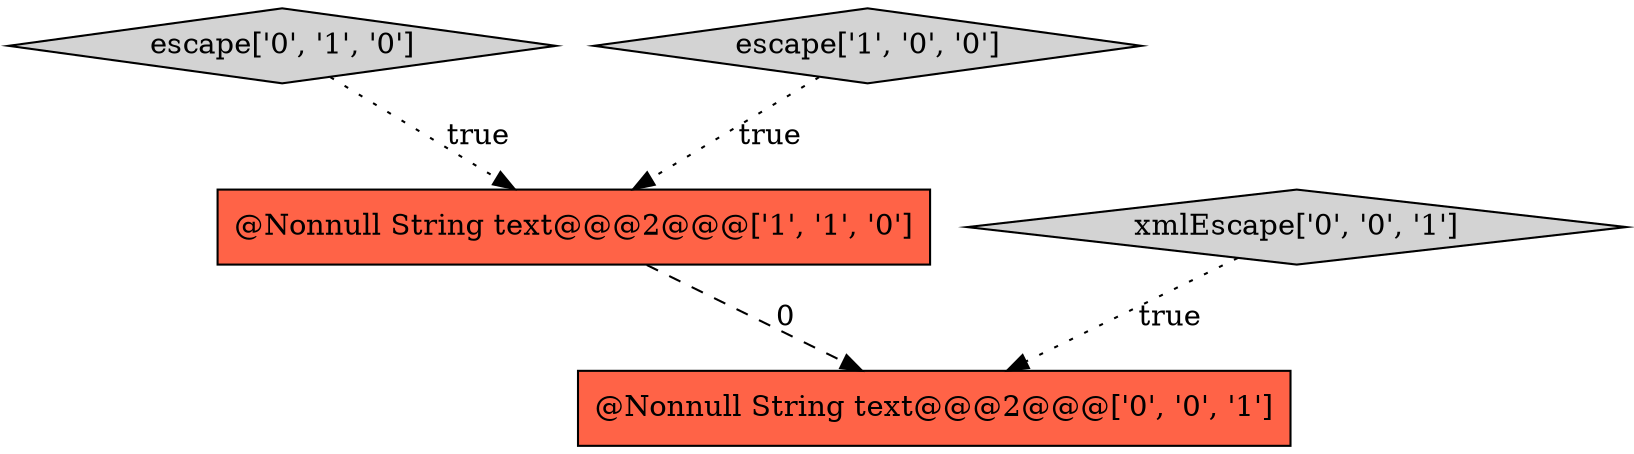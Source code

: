 digraph {
4 [style = filled, label = "@Nonnull String text@@@2@@@['0', '0', '1']", fillcolor = tomato, shape = box image = "AAA0AAABBB3BBB"];
2 [style = filled, label = "escape['0', '1', '0']", fillcolor = lightgray, shape = diamond image = "AAA0AAABBB2BBB"];
0 [style = filled, label = "@Nonnull String text@@@2@@@['1', '1', '0']", fillcolor = tomato, shape = box image = "AAA0AAABBB1BBB"];
3 [style = filled, label = "xmlEscape['0', '0', '1']", fillcolor = lightgray, shape = diamond image = "AAA0AAABBB3BBB"];
1 [style = filled, label = "escape['1', '0', '0']", fillcolor = lightgray, shape = diamond image = "AAA0AAABBB1BBB"];
0->4 [style = dashed, label="0"];
1->0 [style = dotted, label="true"];
2->0 [style = dotted, label="true"];
3->4 [style = dotted, label="true"];
}
